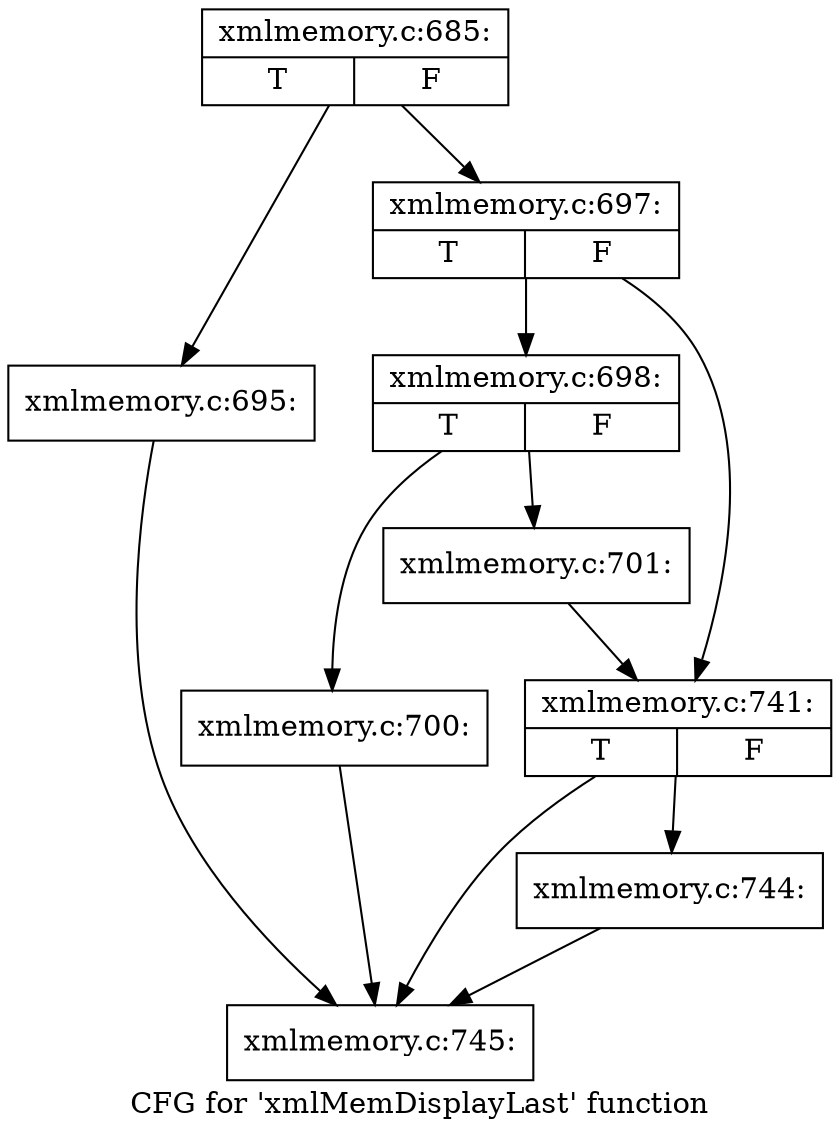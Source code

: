 digraph "CFG for 'xmlMemDisplayLast' function" {
	label="CFG for 'xmlMemDisplayLast' function";

	Node0x5650c3ef85b0 [shape=record,label="{xmlmemory.c:685:|{<s0>T|<s1>F}}"];
	Node0x5650c3ef85b0 -> Node0x5650c3efd920;
	Node0x5650c3ef85b0 -> Node0x5650c3efd970;
	Node0x5650c3efd920 [shape=record,label="{xmlmemory.c:695:}"];
	Node0x5650c3efd920 -> Node0x5650c3effce0;
	Node0x5650c3efd970 [shape=record,label="{xmlmemory.c:697:|{<s0>T|<s1>F}}"];
	Node0x5650c3efd970 -> Node0x5650c3efdd20;
	Node0x5650c3efd970 -> Node0x5650c3efdd70;
	Node0x5650c3efdd20 [shape=record,label="{xmlmemory.c:698:|{<s0>T|<s1>F}}"];
	Node0x5650c3efdd20 -> Node0x5650c3eff390;
	Node0x5650c3efdd20 -> Node0x5650c3eff3e0;
	Node0x5650c3eff390 [shape=record,label="{xmlmemory.c:700:}"];
	Node0x5650c3eff390 -> Node0x5650c3effce0;
	Node0x5650c3eff3e0 [shape=record,label="{xmlmemory.c:701:}"];
	Node0x5650c3eff3e0 -> Node0x5650c3efdd70;
	Node0x5650c3efdd70 [shape=record,label="{xmlmemory.c:741:|{<s0>T|<s1>F}}"];
	Node0x5650c3efdd70 -> Node0x5650c3effc90;
	Node0x5650c3efdd70 -> Node0x5650c3effce0;
	Node0x5650c3effc90 [shape=record,label="{xmlmemory.c:744:}"];
	Node0x5650c3effc90 -> Node0x5650c3effce0;
	Node0x5650c3effce0 [shape=record,label="{xmlmemory.c:745:}"];
}
